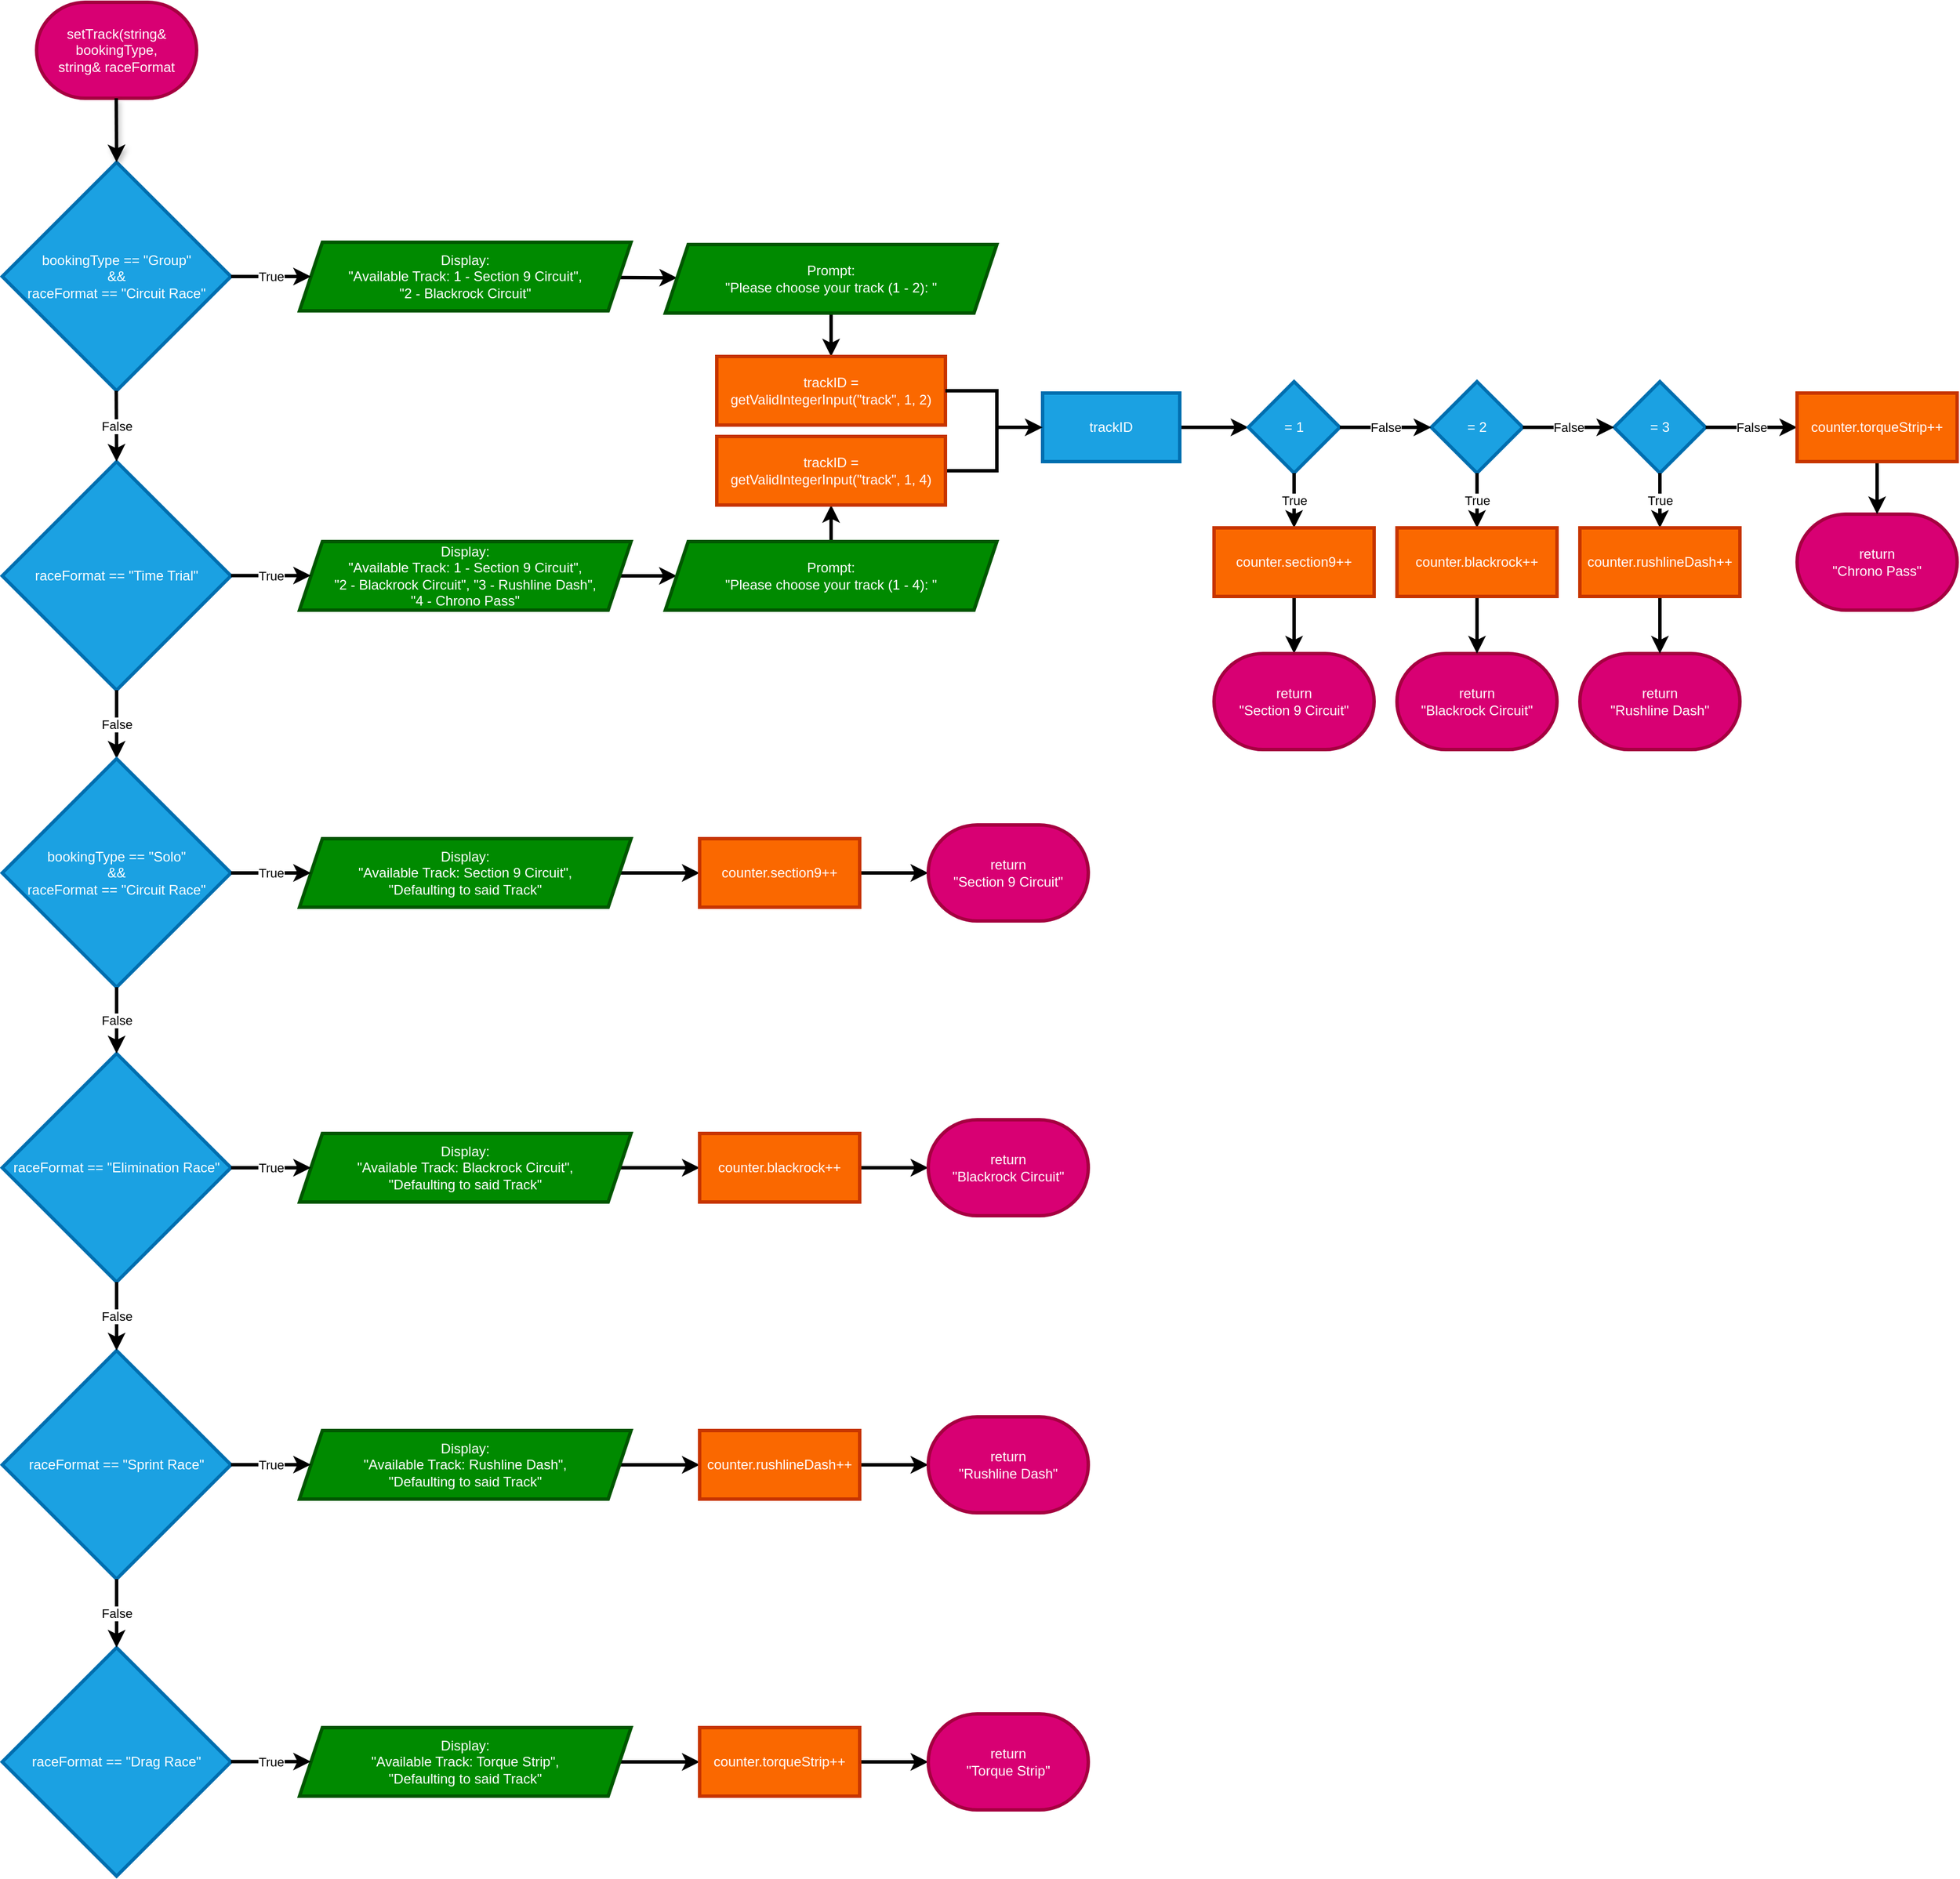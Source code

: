 <mxfile>
    <diagram id="5hQ6nxSfdN6vWeaFrlzV" name="Page-1">
        <mxGraphModel dx="-21" dy="705" grid="1" gridSize="10" guides="1" tooltips="1" connect="1" arrows="1" fold="1" page="0" pageScale="1" pageWidth="1169" pageHeight="827" math="0" shadow="0">
            <root>
                <mxCell id="0"/>
                <mxCell id="1" parent="0"/>
                <mxCell id="2" value="setTrack(string&amp;amp; bookingType,&lt;br&gt;string&amp;amp; raceFormat" style="strokeWidth=3;html=1;shape=mxgraph.flowchart.terminator;whiteSpace=wrap;fillColor=#d80073;strokeColor=#A50040;fontColor=#ffffff;" parent="1" vertex="1">
                    <mxGeometry x="450" y="-160" width="140" height="84" as="geometry"/>
                </mxCell>
                <mxCell id="4" value="bookingType == &quot;Group&quot;&lt;br&gt;&amp;amp;&amp;amp;&lt;br&gt;raceFormat == &quot;Circuit Race&quot;" style="rhombus;whiteSpace=wrap;html=1;strokeWidth=3;fillColor=#1ba1e2;fontColor=#ffffff;strokeColor=#006EAF;" parent="1" vertex="1">
                    <mxGeometry x="420" y="-20" width="200" height="200" as="geometry"/>
                </mxCell>
                <mxCell id="5" value="raceFormat == &quot;Elimination Race&quot;" style="rhombus;whiteSpace=wrap;html=1;strokeWidth=3;fillColor=#1ba1e2;fontColor=#ffffff;strokeColor=#006EAF;" parent="1" vertex="1">
                    <mxGeometry x="420" y="760" width="200" height="200" as="geometry"/>
                </mxCell>
                <mxCell id="6" value="raceFormat == &quot;Sprint Race&quot;" style="rhombus;whiteSpace=wrap;html=1;strokeWidth=3;fillColor=#1ba1e2;fontColor=#ffffff;strokeColor=#006EAF;" parent="1" vertex="1">
                    <mxGeometry x="420" y="1020" width="200" height="200" as="geometry"/>
                </mxCell>
                <mxCell id="8" value="raceFormat == &quot;Drag Race&quot;" style="rhombus;whiteSpace=wrap;html=1;strokeWidth=3;fillColor=#1ba1e2;fontColor=#ffffff;strokeColor=#006EAF;" parent="1" vertex="1">
                    <mxGeometry x="420" y="1280" width="200" height="200" as="geometry"/>
                </mxCell>
                <mxCell id="10" value="" style="edgeStyle=none;html=1;strokeWidth=3;shadow=1;textShadow=1;spacing=2;entryX=0.5;entryY=0;entryDx=0;entryDy=0;" parent="1" edge="1">
                    <mxGeometry relative="1" as="geometry">
                        <mxPoint x="519.71" y="-76" as="sourcePoint"/>
                        <mxPoint x="520" y="-20" as="targetPoint"/>
                    </mxGeometry>
                </mxCell>
                <mxCell id="41" value="" style="edgeStyle=none;html=1;strokeWidth=3;" parent="1" source="13" target="14" edge="1">
                    <mxGeometry relative="1" as="geometry"/>
                </mxCell>
                <mxCell id="13" value="Display:&lt;br&gt;&quot;Available Track: 1 - Section 9 Circuit&quot;,&lt;br&gt;&quot;2 - Blackrock Circuit&quot;" style="shape=parallelogram;perimeter=parallelogramPerimeter;whiteSpace=wrap;html=1;fixedSize=1;strokeWidth=3;fillColor=#008a00;fontColor=#ffffff;strokeColor=#005700;" parent="1" vertex="1">
                    <mxGeometry x="680" y="50" width="290" height="60" as="geometry"/>
                </mxCell>
                <mxCell id="43" value="" style="edgeStyle=none;html=1;strokeWidth=3;" parent="1" source="14" target="15" edge="1">
                    <mxGeometry relative="1" as="geometry"/>
                </mxCell>
                <mxCell id="14" value="Prompt:&lt;br&gt;&quot;Please choose your track (1 - 2): &quot;" style="shape=parallelogram;perimeter=parallelogramPerimeter;whiteSpace=wrap;html=1;fixedSize=1;strokeWidth=3;fillColor=#008a00;fontColor=#ffffff;strokeColor=#005700;" parent="1" vertex="1">
                    <mxGeometry x="1000" y="52" width="290" height="60" as="geometry"/>
                </mxCell>
                <mxCell id="15" value="trackID =&lt;br&gt;getValidIntegerInput(&quot;track&quot;, 1, 2)" style="whiteSpace=wrap;html=1;strokeWidth=3;fillColor=#fa6800;fontColor=#FFFFFF;strokeColor=#C73500;" parent="1" vertex="1">
                    <mxGeometry x="1045" y="150" width="200" height="60" as="geometry"/>
                </mxCell>
                <mxCell id="98" value="" style="edgeStyle=none;html=1;strokeWidth=3;" parent="1" source="16" target="17" edge="1">
                    <mxGeometry relative="1" as="geometry"/>
                </mxCell>
                <mxCell id="16" value="trackID" style="whiteSpace=wrap;html=1;strokeWidth=3;fillColor=#1ba1e2;fontColor=#ffffff;strokeColor=#006EAF;" parent="1" vertex="1">
                    <mxGeometry x="1330" y="182" width="120" height="60" as="geometry"/>
                </mxCell>
                <mxCell id="17" value="= 1" style="rhombus;whiteSpace=wrap;html=1;strokeWidth=3;fillColor=#1ba1e2;fontColor=#ffffff;strokeColor=#006EAF;" parent="1" vertex="1">
                    <mxGeometry x="1510" y="172" width="80" height="80" as="geometry"/>
                </mxCell>
                <mxCell id="57" value="" style="edgeStyle=none;html=1;strokeWidth=3;" parent="1" source="20" edge="1">
                    <mxGeometry relative="1" as="geometry">
                        <mxPoint x="1030" y="860" as="targetPoint"/>
                    </mxGeometry>
                </mxCell>
                <mxCell id="20" value="Display:&lt;br&gt;&quot;Available Track: Blackrock Circuit&quot;,&lt;br&gt;&quot;Defaulting to said Track&quot;" style="shape=parallelogram;perimeter=parallelogramPerimeter;whiteSpace=wrap;html=1;fixedSize=1;strokeWidth=3;fillColor=#008a00;fontColor=#ffffff;strokeColor=#005700;" parent="1" vertex="1">
                    <mxGeometry x="680" y="830" width="290" height="60" as="geometry"/>
                </mxCell>
                <mxCell id="56" value="" style="edgeStyle=none;html=1;strokeWidth=3;" parent="1" source="22" edge="1">
                    <mxGeometry relative="1" as="geometry">
                        <mxPoint x="1030" y="1120" as="targetPoint"/>
                    </mxGeometry>
                </mxCell>
                <mxCell id="22" value="Display:&lt;br&gt;&quot;Available Track: Rushline Dash&quot;,&lt;br&gt;&quot;Defaulting to said Track&quot;" style="shape=parallelogram;perimeter=parallelogramPerimeter;whiteSpace=wrap;html=1;fixedSize=1;strokeWidth=3;fillColor=#008a00;fontColor=#ffffff;strokeColor=#005700;" parent="1" vertex="1">
                    <mxGeometry x="680" y="1090" width="290" height="60" as="geometry"/>
                </mxCell>
                <mxCell id="25" value="raceFormat == &quot;Time Trial&quot;" style="rhombus;whiteSpace=wrap;html=1;strokeWidth=3;fillColor=#1ba1e2;fontColor=#ffffff;strokeColor=#006EAF;" parent="1" vertex="1">
                    <mxGeometry x="420" y="242" width="200" height="200" as="geometry"/>
                </mxCell>
                <mxCell id="45" value="" style="edgeStyle=none;html=1;strokeWidth=3;" parent="1" source="26" target="29" edge="1">
                    <mxGeometry relative="1" as="geometry"/>
                </mxCell>
                <mxCell id="26" value="Display:&lt;br&gt;&quot;Available Track: 1 - Section 9 Circuit&quot;,&lt;br&gt;&quot;2 - Blackrock Circuit&quot;, &quot;3 - Rushline Dash&quot;,&lt;br&gt;&quot;4 - Chrono Pass&quot;" style="shape=parallelogram;perimeter=parallelogramPerimeter;whiteSpace=wrap;html=1;fixedSize=1;strokeWidth=3;fillColor=#008a00;fontColor=#ffffff;strokeColor=#005700;" parent="1" vertex="1">
                    <mxGeometry x="680" y="312" width="290" height="60" as="geometry"/>
                </mxCell>
                <mxCell id="55" value="" style="edgeStyle=none;html=1;strokeWidth=3;" parent="1" source="27" edge="1">
                    <mxGeometry relative="1" as="geometry">
                        <mxPoint x="1030" y="1380" as="targetPoint"/>
                    </mxGeometry>
                </mxCell>
                <mxCell id="27" value="Display:&lt;br&gt;&quot;Available Track: Torque Strip&quot;,&lt;br&gt;&quot;Defaulting to said Track&quot;" style="shape=parallelogram;perimeter=parallelogramPerimeter;whiteSpace=wrap;html=1;fixedSize=1;strokeWidth=3;fillColor=#008a00;fontColor=#ffffff;strokeColor=#005700;" parent="1" vertex="1">
                    <mxGeometry x="680" y="1350" width="290" height="60" as="geometry"/>
                </mxCell>
                <mxCell id="44" value="" style="edgeStyle=none;html=1;strokeWidth=3;" parent="1" source="29" target="30" edge="1">
                    <mxGeometry relative="1" as="geometry"/>
                </mxCell>
                <mxCell id="29" value="Prompt:&lt;br&gt;&quot;Please choose your track (1 - 4): &quot;" style="shape=parallelogram;perimeter=parallelogramPerimeter;whiteSpace=wrap;html=1;fixedSize=1;strokeWidth=3;fillColor=#008a00;fontColor=#ffffff;strokeColor=#005700;" parent="1" vertex="1">
                    <mxGeometry x="1000" y="312" width="290" height="60" as="geometry"/>
                </mxCell>
                <mxCell id="94" value="" style="edgeStyle=none;html=1;rounded=0;curved=0;entryX=0;entryY=0.5;entryDx=0;entryDy=0;strokeWidth=3;" parent="1" source="30" target="16" edge="1">
                    <mxGeometry relative="1" as="geometry">
                        <Array as="points">
                            <mxPoint x="1290" y="250"/>
                            <mxPoint x="1290" y="212"/>
                        </Array>
                    </mxGeometry>
                </mxCell>
                <mxCell id="30" value="trackID =&lt;br&gt;getValidIntegerInput(&quot;track&quot;, 1, 4)" style="whiteSpace=wrap;html=1;strokeWidth=3;fillColor=#fa6800;fontColor=#FFFFFF;strokeColor=#C73500;" parent="1" vertex="1">
                    <mxGeometry x="1045" y="220" width="200" height="60" as="geometry"/>
                </mxCell>
                <mxCell id="40" value="True" style="edgeStyle=none;orthogonalLoop=1;jettySize=auto;html=1;exitX=1;exitY=0.5;exitDx=0;exitDy=0;entryX=0;entryY=0.5;entryDx=0;entryDy=0;strokeWidth=3;" parent="1" source="4" target="13" edge="1">
                    <mxGeometry width="100" relative="1" as="geometry">
                        <mxPoint x="600" y="-8" as="sourcePoint"/>
                        <mxPoint x="700" y="-8" as="targetPoint"/>
                        <Array as="points"/>
                    </mxGeometry>
                </mxCell>
                <mxCell id="46" value="True" style="edgeStyle=none;orthogonalLoop=1;jettySize=auto;html=1;exitX=1;exitY=0.5;exitDx=0;exitDy=0;entryX=0;entryY=0.5;entryDx=0;entryDy=0;strokeWidth=3;" parent="1" edge="1">
                    <mxGeometry width="100" relative="1" as="geometry">
                        <mxPoint x="620" y="341.69" as="sourcePoint"/>
                        <mxPoint x="690" y="341.69" as="targetPoint"/>
                        <Array as="points"/>
                    </mxGeometry>
                </mxCell>
                <mxCell id="47" value="False" style="edgeStyle=none;orthogonalLoop=1;jettySize=auto;html=1;exitX=0.5;exitY=1;exitDx=0;exitDy=0;entryX=0.5;entryY=0;entryDx=0;entryDy=0;strokeWidth=3;" parent="1" target="25" edge="1">
                    <mxGeometry width="100" relative="1" as="geometry">
                        <mxPoint x="519.69" y="180" as="sourcePoint"/>
                        <mxPoint x="519.69" y="238" as="targetPoint"/>
                        <Array as="points"/>
                    </mxGeometry>
                </mxCell>
                <mxCell id="49" value="False" style="edgeStyle=none;orthogonalLoop=1;jettySize=auto;html=1;exitX=0.5;exitY=1;exitDx=0;exitDy=0;entryX=0.5;entryY=0;entryDx=0;entryDy=0;strokeWidth=3;" parent="1" source="25" edge="1">
                    <mxGeometry width="100" relative="1" as="geometry">
                        <mxPoint x="510" y="492" as="sourcePoint"/>
                        <mxPoint x="520" y="502" as="targetPoint"/>
                        <Array as="points"/>
                    </mxGeometry>
                </mxCell>
                <mxCell id="50" value="False" style="edgeStyle=none;orthogonalLoop=1;jettySize=auto;html=1;exitX=0.5;exitY=1;exitDx=0;exitDy=0;entryX=0.5;entryY=0;entryDx=0;entryDy=0;strokeWidth=3;" parent="1" source="5" target="6" edge="1">
                    <mxGeometry width="100" relative="1" as="geometry">
                        <mxPoint x="570" y="990" as="sourcePoint"/>
                        <mxPoint x="670" y="990" as="targetPoint"/>
                        <Array as="points"/>
                    </mxGeometry>
                </mxCell>
                <mxCell id="51" value="False" style="edgeStyle=none;orthogonalLoop=1;jettySize=auto;html=1;exitX=0.5;exitY=1;exitDx=0;exitDy=0;entryX=0.5;entryY=0;entryDx=0;entryDy=0;strokeWidth=3;" parent="1" source="6" target="8" edge="1">
                    <mxGeometry width="100" relative="1" as="geometry">
                        <mxPoint x="470" y="1250" as="sourcePoint"/>
                        <mxPoint x="540" y="1270" as="targetPoint"/>
                        <Array as="points"/>
                    </mxGeometry>
                </mxCell>
                <mxCell id="52" value="True" style="edgeStyle=none;orthogonalLoop=1;jettySize=auto;html=1;exitX=1;exitY=0.5;exitDx=0;exitDy=0;entryX=0;entryY=0.5;entryDx=0;entryDy=0;strokeWidth=3;" parent="1" source="5" target="20" edge="1">
                    <mxGeometry width="100" relative="1" as="geometry">
                        <mxPoint x="610" y="859.77" as="sourcePoint"/>
                        <mxPoint x="680" y="859.77" as="targetPoint"/>
                        <Array as="points"/>
                    </mxGeometry>
                </mxCell>
                <mxCell id="53" value="True" style="edgeStyle=none;orthogonalLoop=1;jettySize=auto;html=1;exitX=1;exitY=0.5;exitDx=0;exitDy=0;entryX=0;entryY=0.5;entryDx=0;entryDy=0;strokeWidth=3;" parent="1" edge="1">
                    <mxGeometry width="100" relative="1" as="geometry">
                        <mxPoint x="620" y="1119.82" as="sourcePoint"/>
                        <mxPoint x="690" y="1119.82" as="targetPoint"/>
                        <Array as="points"/>
                    </mxGeometry>
                </mxCell>
                <mxCell id="54" value="True" style="edgeStyle=none;orthogonalLoop=1;jettySize=auto;html=1;exitX=1;exitY=0.5;exitDx=0;exitDy=0;entryX=0;entryY=0.5;entryDx=0;entryDy=0;strokeWidth=3;" parent="1" edge="1">
                    <mxGeometry width="100" relative="1" as="geometry">
                        <mxPoint x="620" y="1379.69" as="sourcePoint"/>
                        <mxPoint x="690" y="1379.69" as="targetPoint"/>
                        <Array as="points"/>
                    </mxGeometry>
                </mxCell>
                <mxCell id="61" value="= 2" style="rhombus;whiteSpace=wrap;html=1;strokeWidth=3;fillColor=#1ba1e2;fontColor=#ffffff;strokeColor=#006EAF;" parent="1" vertex="1">
                    <mxGeometry x="1670" y="172" width="80" height="80" as="geometry"/>
                </mxCell>
                <mxCell id="63" value="= 3" style="rhombus;whiteSpace=wrap;html=1;strokeWidth=3;fillColor=#1ba1e2;fontColor=#ffffff;strokeColor=#006EAF;" parent="1" vertex="1">
                    <mxGeometry x="1830" y="172" width="80" height="80" as="geometry"/>
                </mxCell>
                <mxCell id="69" value="False" style="edgeStyle=none;orthogonalLoop=1;jettySize=auto;html=1;entryX=0;entryY=0.5;entryDx=0;entryDy=0;strokeWidth=3;" parent="1" target="61" edge="1">
                    <mxGeometry width="100" relative="1" as="geometry">
                        <mxPoint x="1590" y="212" as="sourcePoint"/>
                        <mxPoint x="1690" y="212" as="targetPoint"/>
                        <Array as="points"/>
                    </mxGeometry>
                </mxCell>
                <mxCell id="70" value="True" style="edgeStyle=none;orthogonalLoop=1;jettySize=auto;html=1;exitX=0.5;exitY=1;exitDx=0;exitDy=0;entryX=0.5;entryY=0;entryDx=0;entryDy=0;strokeWidth=3;" parent="1" source="17" target="99" edge="1">
                    <mxGeometry width="100" relative="1" as="geometry">
                        <mxPoint x="1540" y="152" as="sourcePoint"/>
                        <mxPoint x="1550" y="124.0" as="targetPoint"/>
                        <Array as="points"/>
                    </mxGeometry>
                </mxCell>
                <mxCell id="72" value="True" style="edgeStyle=none;orthogonalLoop=1;jettySize=auto;html=1;exitX=0.5;exitY=1;exitDx=0;exitDy=0;entryX=0.5;entryY=0;entryDx=0;entryDy=0;strokeWidth=3;" parent="1" source="61" target="102" edge="1">
                    <mxGeometry width="100" relative="1" as="geometry">
                        <mxPoint x="1640" y="152" as="sourcePoint"/>
                        <mxPoint x="1710.0" y="124.0" as="targetPoint"/>
                        <Array as="points"/>
                    </mxGeometry>
                </mxCell>
                <mxCell id="73" value="True" style="edgeStyle=none;orthogonalLoop=1;jettySize=auto;html=1;entryX=0.5;entryY=0;entryDx=0;entryDy=0;exitX=0.5;exitY=1;exitDx=0;exitDy=0;strokeWidth=3;" parent="1" source="63" target="104" edge="1">
                    <mxGeometry width="100" relative="1" as="geometry">
                        <mxPoint x="1800" y="162" as="sourcePoint"/>
                        <mxPoint x="1870" y="124" as="targetPoint"/>
                        <Array as="points"/>
                    </mxGeometry>
                </mxCell>
                <mxCell id="74" value="False" style="edgeStyle=none;orthogonalLoop=1;jettySize=auto;html=1;exitX=1;exitY=0.5;exitDx=0;exitDy=0;entryX=0;entryY=0.5;entryDx=0;entryDy=0;strokeWidth=3;" parent="1" source="61" target="63" edge="1">
                    <mxGeometry width="100" relative="1" as="geometry">
                        <mxPoint x="1740" y="252" as="sourcePoint"/>
                        <mxPoint x="1840" y="252" as="targetPoint"/>
                        <Array as="points"/>
                    </mxGeometry>
                </mxCell>
                <mxCell id="75" value="False" style="edgeStyle=none;orthogonalLoop=1;jettySize=auto;html=1;exitX=1;exitY=0.5;exitDx=0;exitDy=0;entryX=0;entryY=0.5;entryDx=0;entryDy=0;entryPerimeter=0;strokeWidth=3;" parent="1" source="63" edge="1">
                    <mxGeometry width="100" relative="1" as="geometry">
                        <mxPoint x="1880" y="272" as="sourcePoint"/>
                        <mxPoint x="1990" y="212.0" as="targetPoint"/>
                        <Array as="points"/>
                    </mxGeometry>
                </mxCell>
                <mxCell id="76" value="bookingType == &quot;Solo&quot;&lt;br&gt;&amp;amp;&amp;amp;&lt;br&gt;raceFormat == &quot;Circuit Race&quot;" style="rhombus;whiteSpace=wrap;html=1;strokeWidth=3;fillColor=#1ba1e2;fontColor=#ffffff;strokeColor=#006EAF;" parent="1" vertex="1">
                    <mxGeometry x="420" y="502" width="200" height="200" as="geometry"/>
                </mxCell>
                <mxCell id="77" value="" style="edgeStyle=none;html=1;strokeWidth=3;" parent="1" source="78" edge="1">
                    <mxGeometry relative="1" as="geometry">
                        <mxPoint x="1030" y="602" as="targetPoint"/>
                    </mxGeometry>
                </mxCell>
                <mxCell id="78" value="Display:&lt;br&gt;&quot;Available Track: Section 9 Circuit&quot;,&lt;br&gt;&quot;Defaulting to said Track&quot;" style="shape=parallelogram;perimeter=parallelogramPerimeter;whiteSpace=wrap;html=1;fixedSize=1;strokeWidth=3;fillColor=#008a00;fontColor=#ffffff;strokeColor=#005700;" parent="1" vertex="1">
                    <mxGeometry x="680" y="572" width="290" height="60" as="geometry"/>
                </mxCell>
                <mxCell id="80" value="True" style="edgeStyle=none;orthogonalLoop=1;jettySize=auto;html=1;exitX=1;exitY=0.5;exitDx=0;exitDy=0;entryX=0;entryY=0.5;entryDx=0;entryDy=0;strokeWidth=3;" parent="1" source="76" target="78" edge="1">
                    <mxGeometry width="100" relative="1" as="geometry">
                        <mxPoint x="580" y="652" as="sourcePoint"/>
                        <mxPoint x="680" y="652" as="targetPoint"/>
                        <Array as="points"/>
                    </mxGeometry>
                </mxCell>
                <mxCell id="81" value="False" style="edgeStyle=none;orthogonalLoop=1;jettySize=auto;html=1;exitX=0.5;exitY=1;exitDx=0;exitDy=0;entryX=0.5;entryY=0;entryDx=0;entryDy=0;strokeWidth=3;" parent="1" source="76" edge="1">
                    <mxGeometry width="100" relative="1" as="geometry">
                        <mxPoint x="530" y="732" as="sourcePoint"/>
                        <mxPoint x="520" y="760" as="targetPoint"/>
                        <Array as="points"/>
                    </mxGeometry>
                </mxCell>
                <mxCell id="87" value="" style="edgeStyle=none;html=1;strokeWidth=3;" parent="1" source="82" target="86" edge="1">
                    <mxGeometry relative="1" as="geometry"/>
                </mxCell>
                <mxCell id="82" value="&lt;font style=&quot;color: rgb(255, 255, 255);&quot;&gt;counter.section9++&lt;/font&gt;" style="whiteSpace=wrap;html=1;fillColor=#fa6800;fontColor=#000000;strokeColor=#C73500;strokeWidth=3;" parent="1" vertex="1">
                    <mxGeometry x="1030" y="572" width="140" height="60" as="geometry"/>
                </mxCell>
                <mxCell id="89" value="" style="edgeStyle=none;html=1;strokeWidth=3;" parent="1" source="83" target="88" edge="1">
                    <mxGeometry relative="1" as="geometry"/>
                </mxCell>
                <mxCell id="83" value="&lt;font style=&quot;color: rgb(255, 255, 255);&quot;&gt;counter.blackrock++&lt;/font&gt;" style="whiteSpace=wrap;html=1;fillColor=#fa6800;fontColor=#000000;strokeColor=#C73500;strokeWidth=3;" parent="1" vertex="1">
                    <mxGeometry x="1030" y="830" width="140" height="60" as="geometry"/>
                </mxCell>
                <mxCell id="91" value="" style="edgeStyle=none;html=1;strokeWidth=3;" parent="1" source="84" target="90" edge="1">
                    <mxGeometry relative="1" as="geometry"/>
                </mxCell>
                <mxCell id="84" value="&lt;font style=&quot;color: rgb(255, 255, 255);&quot;&gt;counter.rushlineDash++&lt;/font&gt;" style="whiteSpace=wrap;html=1;fillColor=#fa6800;fontColor=#000000;strokeColor=#C73500;strokeWidth=3;" parent="1" vertex="1">
                    <mxGeometry x="1030" y="1090" width="140" height="60" as="geometry"/>
                </mxCell>
                <mxCell id="93" value="" style="edgeStyle=none;html=1;strokeWidth=3;" parent="1" source="85" target="92" edge="1">
                    <mxGeometry relative="1" as="geometry"/>
                </mxCell>
                <mxCell id="85" value="&lt;font style=&quot;color: rgb(255, 255, 255);&quot;&gt;counter.torqueStrip++&lt;/font&gt;" style="whiteSpace=wrap;html=1;fillColor=#fa6800;fontColor=#000000;strokeColor=#C73500;strokeWidth=3;" parent="1" vertex="1">
                    <mxGeometry x="1030" y="1350" width="140" height="60" as="geometry"/>
                </mxCell>
                <mxCell id="86" value="return&lt;br&gt;&quot;Section 9 Circuit&quot;" style="strokeWidth=3;html=1;shape=mxgraph.flowchart.terminator;whiteSpace=wrap;fillColor=#d80073;fontColor=#ffffff;strokeColor=#A50040;" parent="1" vertex="1">
                    <mxGeometry x="1230" y="560" width="140" height="84" as="geometry"/>
                </mxCell>
                <mxCell id="88" value="return&lt;br&gt;&quot;Blackrock Circuit&quot;" style="strokeWidth=3;html=1;shape=mxgraph.flowchart.terminator;whiteSpace=wrap;fillColor=#d80073;fontColor=#ffffff;strokeColor=#A50040;" parent="1" vertex="1">
                    <mxGeometry x="1230" y="818" width="140" height="84" as="geometry"/>
                </mxCell>
                <mxCell id="90" value="return&lt;br&gt;&quot;Rushline Dash&quot;" style="strokeWidth=3;html=1;shape=mxgraph.flowchart.terminator;whiteSpace=wrap;fillColor=#d80073;fontColor=#ffffff;strokeColor=#A50040;" parent="1" vertex="1">
                    <mxGeometry x="1230" y="1078" width="140" height="84" as="geometry"/>
                </mxCell>
                <mxCell id="92" value="return&lt;br&gt;&quot;Torque Strip&quot;" style="strokeWidth=3;html=1;shape=mxgraph.flowchart.terminator;whiteSpace=wrap;fillColor=#d80073;fontColor=#ffffff;strokeColor=#A50040;" parent="1" vertex="1">
                    <mxGeometry x="1230" y="1338" width="140" height="84" as="geometry"/>
                </mxCell>
                <mxCell id="96" value="" style="edgeStyle=none;orthogonalLoop=1;jettySize=auto;html=1;exitX=1;exitY=0.5;exitDx=0;exitDy=0;rounded=0;curved=0;endArrow=none;endFill=0;strokeWidth=3;" parent="1" source="15" edge="1">
                    <mxGeometry width="100" relative="1" as="geometry">
                        <mxPoint x="1270" y="171.46" as="sourcePoint"/>
                        <mxPoint x="1290" y="220" as="targetPoint"/>
                        <Array as="points">
                            <mxPoint x="1280" y="180"/>
                            <mxPoint x="1290" y="180"/>
                        </Array>
                    </mxGeometry>
                </mxCell>
                <mxCell id="106" value="" style="edgeStyle=none;html=1;strokeWidth=3;" edge="1" parent="1" source="99" target="100">
                    <mxGeometry relative="1" as="geometry"/>
                </mxCell>
                <mxCell id="99" value="&lt;font style=&quot;color: rgb(255, 255, 255);&quot;&gt;counter.section9++&lt;/font&gt;" style="whiteSpace=wrap;html=1;fillColor=#fa6800;fontColor=#000000;strokeColor=#C73500;strokeWidth=3;" vertex="1" parent="1">
                    <mxGeometry x="1480" y="300" width="140" height="60" as="geometry"/>
                </mxCell>
                <mxCell id="100" value="return&lt;br&gt;&quot;Section 9 Circuit&quot;" style="strokeWidth=3;html=1;shape=mxgraph.flowchart.terminator;whiteSpace=wrap;fillColor=#d80073;fontColor=#ffffff;strokeColor=#A50040;" vertex="1" parent="1">
                    <mxGeometry x="1480" y="410" width="140" height="84" as="geometry"/>
                </mxCell>
                <mxCell id="101" value="return&lt;br&gt;&quot;Blackrock Circuit&quot;" style="strokeWidth=3;html=1;shape=mxgraph.flowchart.terminator;whiteSpace=wrap;fillColor=#d80073;fontColor=#ffffff;strokeColor=#A50040;" vertex="1" parent="1">
                    <mxGeometry x="1640" y="410" width="140" height="84" as="geometry"/>
                </mxCell>
                <mxCell id="107" value="" style="edgeStyle=none;html=1;strokeWidth=3;" edge="1" parent="1" source="102" target="101">
                    <mxGeometry relative="1" as="geometry"/>
                </mxCell>
                <mxCell id="102" value="&lt;font style=&quot;color: rgb(255, 255, 255);&quot;&gt;counter.blackrock++&lt;/font&gt;" style="whiteSpace=wrap;html=1;fillColor=#fa6800;fontColor=#000000;strokeColor=#C73500;strokeWidth=3;" vertex="1" parent="1">
                    <mxGeometry x="1640" y="300" width="140" height="60" as="geometry"/>
                </mxCell>
                <mxCell id="103" value="return&lt;br&gt;&quot;Rushline Dash&quot;" style="strokeWidth=3;html=1;shape=mxgraph.flowchart.terminator;whiteSpace=wrap;fillColor=#d80073;fontColor=#ffffff;strokeColor=#A50040;" vertex="1" parent="1">
                    <mxGeometry x="1800" y="410" width="140" height="84" as="geometry"/>
                </mxCell>
                <mxCell id="105" value="" style="edgeStyle=none;html=1;strokeWidth=3;" edge="1" parent="1" source="104" target="103">
                    <mxGeometry relative="1" as="geometry"/>
                </mxCell>
                <mxCell id="104" value="&lt;font style=&quot;color: rgb(255, 255, 255);&quot;&gt;counter.rushlineDash++&lt;/font&gt;" style="whiteSpace=wrap;html=1;fillColor=#fa6800;fontColor=#000000;strokeColor=#C73500;strokeWidth=3;" vertex="1" parent="1">
                    <mxGeometry x="1800" y="300" width="140" height="60" as="geometry"/>
                </mxCell>
                <mxCell id="108" value="return&lt;br&gt;&quot;Chrono Pass&quot;" style="strokeWidth=3;html=1;shape=mxgraph.flowchart.terminator;whiteSpace=wrap;fillColor=#d80073;fontColor=#ffffff;strokeColor=#A50040;" vertex="1" parent="1">
                    <mxGeometry x="1990" y="288" width="140" height="84" as="geometry"/>
                </mxCell>
                <mxCell id="110" value="" style="edgeStyle=none;html=1;strokeWidth=3;" edge="1" parent="1" source="109" target="108">
                    <mxGeometry relative="1" as="geometry"/>
                </mxCell>
                <mxCell id="109" value="&lt;font style=&quot;color: rgb(255, 255, 255);&quot;&gt;counter.torqueStrip++&lt;/font&gt;" style="whiteSpace=wrap;html=1;fillColor=#fa6800;fontColor=#000000;strokeColor=#C73500;strokeWidth=3;" vertex="1" parent="1">
                    <mxGeometry x="1990" y="182" width="140" height="60" as="geometry"/>
                </mxCell>
            </root>
        </mxGraphModel>
    </diagram>
</mxfile>